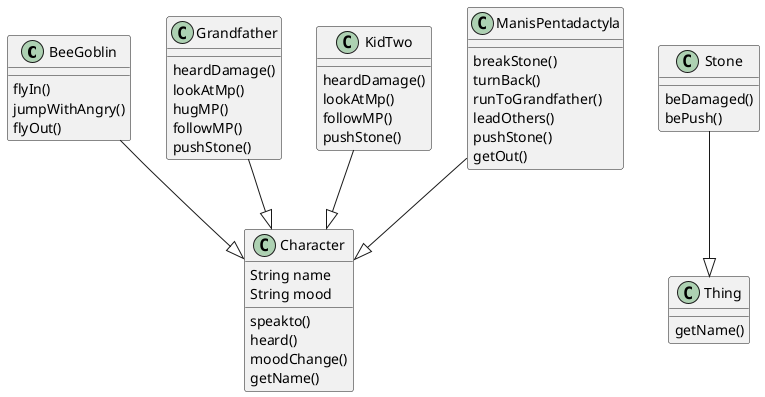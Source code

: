 @startuml

class BeeGoblin{
    flyIn()
    jumpWithAngry()
    flyOut()
}

class Character{
    String name
    String mood

    speakto()
    heard()
    moodChange()
    getName()
}

class Grandfather{
    heardDamage()
    lookAtMp()
    hugMP()
    followMP()
    pushStone()
}

class KidTwo{
    heardDamage()
    lookAtMp()
    followMP()
    pushStone()
}

class ManisPentadactyla{
    breakStone()
    turnBack()
    runToGrandfather()
    leadOthers()
    pushStone()
    getOut()
}

class Thing{
    getName()
}

class Stone{
    beDamaged()
    bePush()
}

BeeGoblin --|> Character
Grandfather --|> Character
KidTwo --|> Character
ManisPentadactyla --|> Character
Stone --|> Thing

@enduml